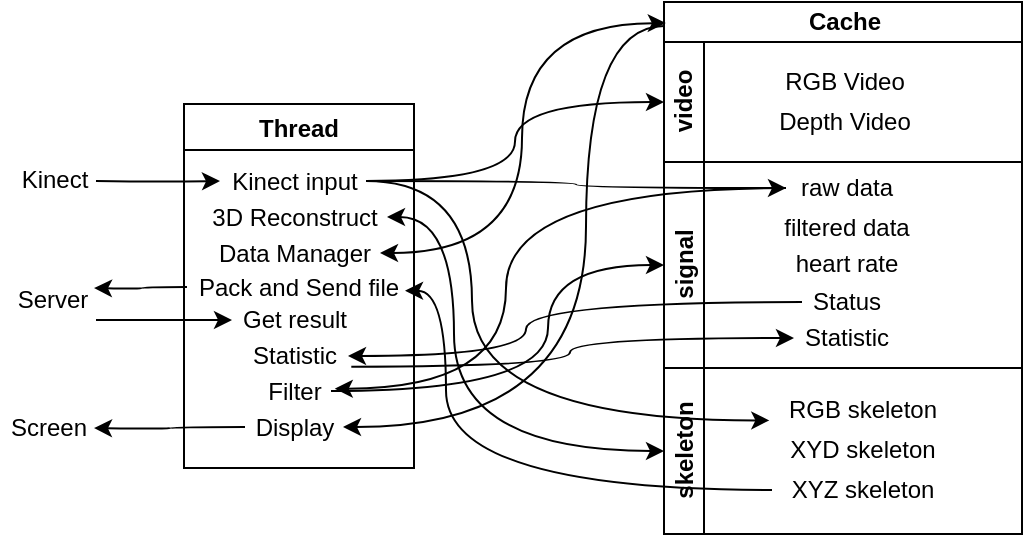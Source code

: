 <mxfile>
    <diagram id="dfBT-13-hfdb85ax6VPz" name="第 1 页">
        <mxGraphModel dx="320" dy="277" grid="0" gridSize="10" guides="1" tooltips="1" connect="1" arrows="1" fold="1" page="1" pageScale="1" pageWidth="827" pageHeight="1169" math="0" shadow="0">
            <root>
                <mxCell id="0"/>
                <mxCell id="1" parent="0"/>
                <mxCell id="37" value="Thread" style="swimlane;" vertex="1" parent="1">
                    <mxGeometry x="285" y="416" width="115" height="182" as="geometry">
                        <mxRectangle x="320" y="430" width="70" height="23" as="alternateBounds"/>
                    </mxGeometry>
                </mxCell>
                <mxCell id="62" value="Kinect input" style="text;html=1;align=center;verticalAlign=middle;resizable=0;points=[];autosize=1;" vertex="1" parent="37">
                    <mxGeometry x="18" y="29.5" width="73" height="18" as="geometry"/>
                </mxCell>
                <mxCell id="63" value="3D Reconstruct" style="text;html=1;align=center;verticalAlign=middle;resizable=0;points=[];autosize=1;" vertex="1" parent="37">
                    <mxGeometry x="8.5" y="47.5" width="93" height="18" as="geometry"/>
                </mxCell>
                <mxCell id="65" value="Data Manager" style="text;html=1;align=center;verticalAlign=middle;resizable=0;points=[];autosize=1;" vertex="1" parent="37">
                    <mxGeometry x="12" y="65.5" width="86" height="18" as="geometry"/>
                </mxCell>
                <mxCell id="64" value="Pack and Send file" style="text;html=1;align=center;verticalAlign=middle;resizable=0;points=[];autosize=1;" vertex="1" parent="37">
                    <mxGeometry x="1.5" y="82.5" width="110" height="18" as="geometry"/>
                </mxCell>
                <mxCell id="66" value="Get result" style="text;html=1;align=center;verticalAlign=middle;resizable=0;points=[];autosize=1;" vertex="1" parent="37">
                    <mxGeometry x="24" y="99" width="62" height="18" as="geometry"/>
                </mxCell>
                <mxCell id="67" value="Statistic" style="text;html=1;align=center;verticalAlign=middle;resizable=0;points=[];autosize=1;" vertex="1" parent="37">
                    <mxGeometry x="29" y="116.5" width="52" height="18" as="geometry"/>
                </mxCell>
                <mxCell id="68" value="Filter" style="text;html=1;align=center;verticalAlign=middle;resizable=0;points=[];autosize=1;" vertex="1" parent="37">
                    <mxGeometry x="36.5" y="134.5" width="37" height="18" as="geometry"/>
                </mxCell>
                <mxCell id="69" value="Display" style="text;html=1;align=center;verticalAlign=middle;resizable=0;points=[];autosize=1;" vertex="1" parent="37">
                    <mxGeometry x="30.5" y="152.5" width="49" height="18" as="geometry"/>
                </mxCell>
                <mxCell id="46" value="Cache" style="swimlane;html=1;childLayout=stackLayout;resizeParent=1;resizeParentMax=0;horizontal=1;startSize=20;horizontalStack=0;" vertex="1" parent="1">
                    <mxGeometry x="525" y="365" width="179" height="80" as="geometry"/>
                </mxCell>
                <mxCell id="47" value="video" style="swimlane;html=1;startSize=20;horizontal=0;" vertex="1" parent="46">
                    <mxGeometry y="20" width="179" height="60" as="geometry">
                        <mxRectangle y="20" width="480" height="40" as="alternateBounds"/>
                    </mxGeometry>
                </mxCell>
                <mxCell id="50" value="RGB Video" style="text;html=1;align=center;verticalAlign=middle;resizable=0;points=[];autosize=1;" vertex="1" parent="47">
                    <mxGeometry x="50" y="10" width="80" height="20" as="geometry"/>
                </mxCell>
                <mxCell id="51" value="Depth Video" style="text;html=1;align=center;verticalAlign=middle;resizable=0;points=[];autosize=1;" vertex="1" parent="47">
                    <mxGeometry x="50" y="30" width="80" height="20" as="geometry"/>
                </mxCell>
                <mxCell id="48" value="skeleton" style="swimlane;html=1;startSize=20;horizontal=0;" vertex="1" parent="1">
                    <mxGeometry x="525" y="548" width="179" height="83" as="geometry"/>
                </mxCell>
                <mxCell id="52" value="RGB skeleton" style="text;html=1;align=center;verticalAlign=middle;resizable=0;points=[];autosize=1;" vertex="1" parent="48">
                    <mxGeometry x="54" y="11" width="90" height="20" as="geometry"/>
                </mxCell>
                <mxCell id="53" value="XYD skeleton" style="text;html=1;align=center;verticalAlign=middle;resizable=0;points=[];autosize=1;" vertex="1" parent="48">
                    <mxGeometry x="54" y="31" width="90" height="20" as="geometry"/>
                </mxCell>
                <mxCell id="54" value="XYZ skeleton" style="text;html=1;align=center;verticalAlign=middle;resizable=0;points=[];autosize=1;" vertex="1" parent="48">
                    <mxGeometry x="54" y="51" width="90" height="20" as="geometry"/>
                </mxCell>
                <mxCell id="49" value="signal" style="swimlane;html=1;startSize=20;horizontal=0;" vertex="1" parent="1">
                    <mxGeometry x="525" y="445" width="179" height="103" as="geometry"/>
                </mxCell>
                <mxCell id="59" value="raw data" style="text;html=1;align=center;verticalAlign=middle;resizable=0;points=[];autosize=1;" vertex="1" parent="49">
                    <mxGeometry x="61" y="3" width="60" height="20" as="geometry"/>
                </mxCell>
                <mxCell id="60" value="filtered data" style="text;html=1;align=center;verticalAlign=middle;resizable=0;points=[];autosize=1;" vertex="1" parent="49">
                    <mxGeometry x="51" y="23" width="80" height="20" as="geometry"/>
                </mxCell>
                <mxCell id="61" value="heart rate&lt;br&gt;" style="text;html=1;align=center;verticalAlign=middle;resizable=0;points=[];autosize=1;" vertex="1" parent="49">
                    <mxGeometry x="56" y="41" width="70" height="20" as="geometry"/>
                </mxCell>
                <mxCell id="71" value="Status" style="text;html=1;align=center;verticalAlign=middle;resizable=0;points=[];autosize=1;" vertex="1" parent="49">
                    <mxGeometry x="69" y="61" width="44" height="18" as="geometry"/>
                </mxCell>
                <mxCell id="72" value="Statistic" style="text;html=1;align=center;verticalAlign=middle;resizable=0;points=[];autosize=1;" vertex="1" parent="49">
                    <mxGeometry x="65" y="79" width="52" height="18" as="geometry"/>
                </mxCell>
                <mxCell id="76" style="edgeStyle=orthogonalEdgeStyle;rounded=0;orthogonalLoop=1;jettySize=auto;html=1;curved=1;" edge="1" parent="1" target="62">
                    <mxGeometry relative="1" as="geometry">
                        <mxPoint x="241.0" y="454.5" as="sourcePoint"/>
                    </mxGeometry>
                </mxCell>
                <mxCell id="78" style="edgeStyle=orthogonalEdgeStyle;curved=1;rounded=0;orthogonalLoop=1;jettySize=auto;html=1;entryX=0;entryY=0.5;entryDx=0;entryDy=0;" edge="1" parent="1" source="62" target="47">
                    <mxGeometry relative="1" as="geometry"/>
                </mxCell>
                <mxCell id="79" style="edgeStyle=orthogonalEdgeStyle;curved=1;rounded=0;orthogonalLoop=1;jettySize=auto;html=1;entryX=-0.015;entryY=0.76;entryDx=0;entryDy=0;entryPerimeter=0;" edge="1" parent="1" source="62" target="52">
                    <mxGeometry relative="1" as="geometry">
                        <Array as="points">
                            <mxPoint x="429" y="454"/>
                            <mxPoint x="429" y="574"/>
                        </Array>
                    </mxGeometry>
                </mxCell>
                <mxCell id="80" style="edgeStyle=orthogonalEdgeStyle;curved=1;rounded=0;orthogonalLoop=1;jettySize=auto;html=1;entryX=0;entryY=0.5;entryDx=0;entryDy=0;startArrow=classic;startFill=1;" edge="1" parent="1" source="63" target="48">
                    <mxGeometry relative="1" as="geometry">
                        <Array as="points">
                            <mxPoint x="420" y="472"/>
                            <mxPoint x="420" y="590"/>
                        </Array>
                    </mxGeometry>
                </mxCell>
                <mxCell id="81" style="edgeStyle=orthogonalEdgeStyle;curved=1;rounded=0;orthogonalLoop=1;jettySize=auto;html=1;entryX=0.005;entryY=0.132;entryDx=0;entryDy=0;entryPerimeter=0;startArrow=classic;startFill=1;" edge="1" parent="1" source="65" target="46">
                    <mxGeometry relative="1" as="geometry"/>
                </mxCell>
                <mxCell id="84" style="edgeStyle=orthogonalEdgeStyle;curved=1;rounded=0;orthogonalLoop=1;jettySize=auto;html=1;entryX=0.991;entryY=0.604;entryDx=0;entryDy=0;entryPerimeter=0;startArrow=none;startFill=0;" edge="1" parent="1" source="54" target="64">
                    <mxGeometry relative="1" as="geometry">
                        <Array as="points">
                            <mxPoint x="416" y="609"/>
                            <mxPoint x="416" y="509"/>
                        </Array>
                    </mxGeometry>
                </mxCell>
                <mxCell id="85" style="edgeStyle=orthogonalEdgeStyle;curved=1;rounded=0;orthogonalLoop=1;jettySize=auto;html=1;startArrow=none;startFill=0;" edge="1" parent="1" source="64">
                    <mxGeometry relative="1" as="geometry">
                        <mxPoint x="240" y="508" as="targetPoint"/>
                    </mxGeometry>
                </mxCell>
                <mxCell id="86" style="edgeStyle=orthogonalEdgeStyle;curved=1;rounded=0;orthogonalLoop=1;jettySize=auto;html=1;startArrow=none;startFill=0;" edge="1" parent="1" source="62" target="59">
                    <mxGeometry relative="1" as="geometry"/>
                </mxCell>
                <mxCell id="87" style="edgeStyle=orthogonalEdgeStyle;curved=1;rounded=0;orthogonalLoop=1;jettySize=auto;html=1;startArrow=classic;startFill=1;endArrow=none;endFill=0;" edge="1" parent="1" source="66">
                    <mxGeometry relative="1" as="geometry">
                        <mxPoint x="241" y="524" as="targetPoint"/>
                    </mxGeometry>
                </mxCell>
                <mxCell id="90" style="edgeStyle=orthogonalEdgeStyle;curved=1;rounded=0;orthogonalLoop=1;jettySize=auto;html=1;startArrow=none;startFill=0;endArrow=classic;endFill=1;" edge="1" parent="1" source="71">
                    <mxGeometry relative="1" as="geometry">
                        <mxPoint x="367" y="542" as="targetPoint"/>
                        <Array as="points">
                            <mxPoint x="456" y="515"/>
                            <mxPoint x="456" y="542"/>
                        </Array>
                    </mxGeometry>
                </mxCell>
                <mxCell id="91" style="edgeStyle=orthogonalEdgeStyle;curved=1;rounded=0;orthogonalLoop=1;jettySize=auto;html=1;startArrow=none;startFill=0;endArrow=classic;endFill=1;exitX=1.051;exitY=0.823;exitDx=0;exitDy=0;exitPerimeter=0;" edge="1" parent="1" source="67" target="72">
                    <mxGeometry relative="1" as="geometry"/>
                </mxCell>
                <mxCell id="92" style="edgeStyle=orthogonalEdgeStyle;curved=1;rounded=0;orthogonalLoop=1;jettySize=auto;html=1;entryX=1.051;entryY=0.436;entryDx=0;entryDy=0;entryPerimeter=0;startArrow=none;startFill=0;endArrow=classic;endFill=1;" edge="1" parent="1" source="59" target="68">
                    <mxGeometry relative="1" as="geometry">
                        <Array as="points">
                            <mxPoint x="446" y="458"/>
                            <mxPoint x="446" y="558"/>
                        </Array>
                    </mxGeometry>
                </mxCell>
                <mxCell id="94" style="edgeStyle=orthogonalEdgeStyle;curved=1;rounded=0;orthogonalLoop=1;jettySize=auto;html=1;entryX=0;entryY=0.5;entryDx=0;entryDy=0;startArrow=none;startFill=0;endArrow=classic;endFill=1;" edge="1" parent="1" source="68" target="49">
                    <mxGeometry relative="1" as="geometry">
                        <Array as="points">
                            <mxPoint x="467" y="560"/>
                            <mxPoint x="467" y="496"/>
                        </Array>
                    </mxGeometry>
                </mxCell>
                <mxCell id="95" style="edgeStyle=orthogonalEdgeStyle;curved=1;rounded=0;orthogonalLoop=1;jettySize=auto;html=1;entryX=0.001;entryY=0.15;entryDx=0;entryDy=0;entryPerimeter=0;startArrow=classic;startFill=1;endArrow=none;endFill=0;" edge="1" parent="1" source="69" target="46">
                    <mxGeometry relative="1" as="geometry">
                        <Array as="points">
                            <mxPoint x="486" y="578"/>
                            <mxPoint x="486" y="377"/>
                        </Array>
                    </mxGeometry>
                </mxCell>
                <mxCell id="96" style="edgeStyle=orthogonalEdgeStyle;curved=1;rounded=0;orthogonalLoop=1;jettySize=auto;html=1;startArrow=none;startFill=0;endArrow=classic;endFill=1;" edge="1" parent="1" source="69">
                    <mxGeometry relative="1" as="geometry">
                        <mxPoint x="240" y="578" as="targetPoint"/>
                    </mxGeometry>
                </mxCell>
                <mxCell id="97" value="Kinect" style="text;html=1;align=center;verticalAlign=middle;resizable=0;points=[];autosize=1;" vertex="1" parent="1">
                    <mxGeometry x="198" y="445" width="43" height="18" as="geometry"/>
                </mxCell>
                <mxCell id="98" value="Server" style="text;html=1;align=center;verticalAlign=middle;resizable=0;points=[];autosize=1;" vertex="1" parent="1">
                    <mxGeometry x="196" y="505" width="45" height="18" as="geometry"/>
                </mxCell>
                <mxCell id="99" value="Screen" style="text;html=1;align=center;verticalAlign=middle;resizable=0;points=[];autosize=1;" vertex="1" parent="1">
                    <mxGeometry x="193" y="569" width="48" height="18" as="geometry"/>
                </mxCell>
            </root>
        </mxGraphModel>
    </diagram>
</mxfile>